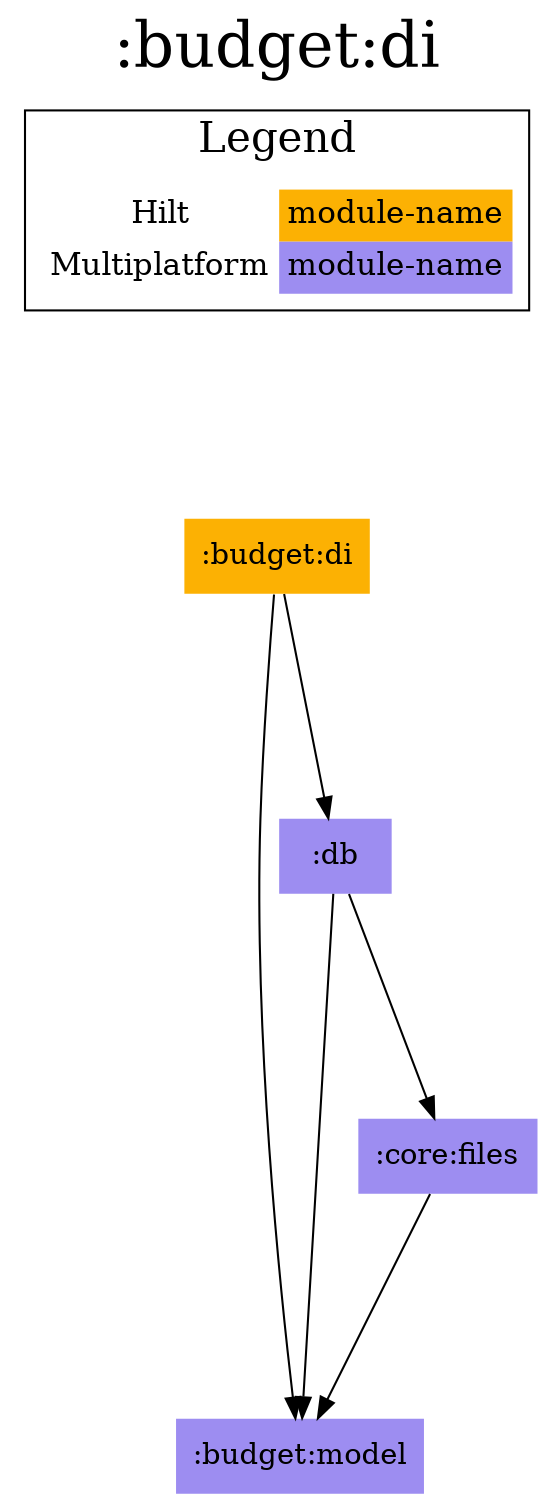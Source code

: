 digraph {
edge ["dir"="forward"]
graph ["dpi"="100","label"=":budget:di","labelloc"="t","fontsize"="30","ranksep"="1.5","rankdir"="TB"]
node ["style"="filled"]
":budget:di" ["fillcolor"="#FCB103","shape"="none"]
":budget:model" ["fillcolor"="#9D8DF1","shape"="none"]
":core:files" ["fillcolor"="#9D8DF1","shape"="none"]
":db" ["fillcolor"="#9D8DF1","shape"="none"]
{
edge ["dir"="none"]
graph ["rank"="same"]
":budget:di"
}
":budget:di" -> ":budget:model"
":budget:di" -> ":db"
":core:files" -> ":budget:model"
":db" -> ":budget:model"
":db" -> ":core:files"
subgraph "cluster_legend" {
edge ["dir"="none"]
graph ["label"="Legend","fontsize"="20"]
"Legend" ["style"="filled","fillcolor"="#FFFFFF","shape"="none","margin"="0","fontsize"="15","label"=<
<TABLE BORDER="0" CELLBORDER="0" CELLSPACING="0" CELLPADDING="4">
<TR><TD>Hilt</TD><TD BGCOLOR="#FCB103">module-name</TD></TR>
<TR><TD>Multiplatform</TD><TD BGCOLOR="#9D8DF1">module-name</TD></TR>
</TABLE>
>]
} -> ":budget:di" ["style"="invis"]
}
